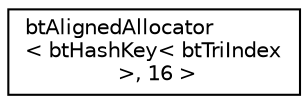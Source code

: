 digraph "Graphical Class Hierarchy"
{
  edge [fontname="Helvetica",fontsize="10",labelfontname="Helvetica",labelfontsize="10"];
  node [fontname="Helvetica",fontsize="10",shape=record];
  rankdir="LR";
  Node1 [label="btAlignedAllocator\l\< btHashKey\< btTriIndex\l \>, 16 \>",height=0.2,width=0.4,color="black", fillcolor="white", style="filled",URL="$classbt_aligned_allocator.html"];
}
